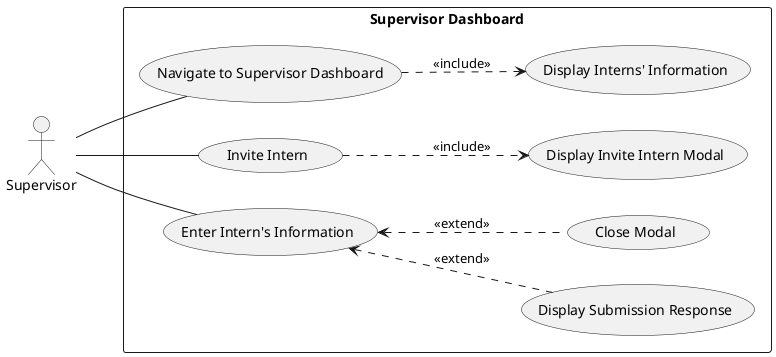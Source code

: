 @startuml internmonitoring_use_case_diagram

left to right direction

actor Supervisor as User

rectangle "Supervisor Dashboard" {
  usecase UC1 as "Navigate to Supervisor Dashboard"
  usecase "Display Interns' Information" as UC2
  usecase "Invite Intern" as UC3
  usecase "Display Invite Intern Modal" as UC4
  usecase "Enter Intern's Information" as UC5
  usecase "Display Submission Response" as UC6
  usecase "Close Modal" as UC7
}
User -- UC1
UC1 ..> UC2 : <<include>>
User -- UC3
UC3 ..> UC4 : <<include>>
User -- UC5
UC5 <.. UC6 : <<extend>>
UC5 <.. UC7 : <<extend>>

@enduml
